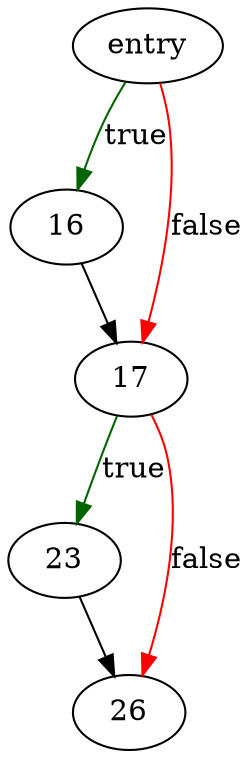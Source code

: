 digraph "zeroblobFunc" {
	// Node definitions.
	3 [label=entry];
	16;
	17;
	23;
	26;

	// Edge definitions.
	3 -> 16 [
		color=darkgreen
		label=true
	];
	3 -> 17 [
		color=red
		label=false
	];
	16 -> 17;
	17 -> 23 [
		color=darkgreen
		label=true
	];
	17 -> 26 [
		color=red
		label=false
	];
	23 -> 26;
}